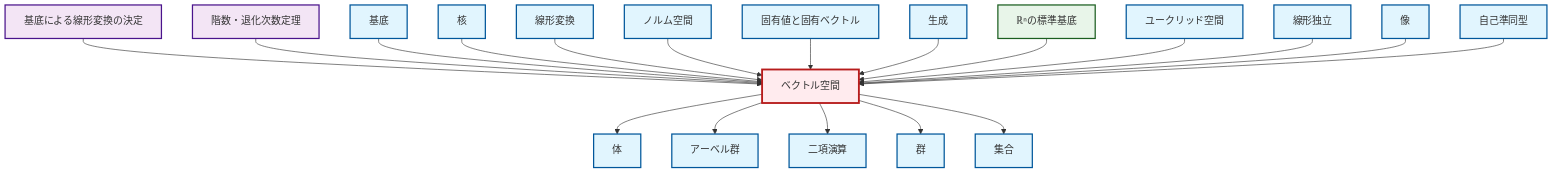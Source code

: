 graph TD
    classDef definition fill:#e1f5fe,stroke:#01579b,stroke-width:2px
    classDef theorem fill:#f3e5f5,stroke:#4a148c,stroke-width:2px
    classDef axiom fill:#fff3e0,stroke:#e65100,stroke-width:2px
    classDef example fill:#e8f5e9,stroke:#1b5e20,stroke-width:2px
    classDef current fill:#ffebee,stroke:#b71c1c,stroke-width:3px
    def-image["像"]:::definition
    def-binary-operation["二項演算"]:::definition
    def-set["集合"]:::definition
    def-normed-vector-space["ノルム空間"]:::definition
    ex-standard-basis-rn["ℝⁿの標準基底"]:::example
    thm-linear-transformation-basis["基底による線形変換の決定"]:::theorem
    def-linear-transformation["線形変換"]:::definition
    def-euclidean-space["ユークリッド空間"]:::definition
    def-group["群"]:::definition
    def-vector-space["ベクトル空間"]:::definition
    thm-rank-nullity["階数・退化次数定理"]:::theorem
    def-abelian-group["アーベル群"]:::definition
    def-field["体"]:::definition
    def-endomorphism["自己準同型"]:::definition
    def-basis["基底"]:::definition
    def-eigenvalue-eigenvector["固有値と固有ベクトル"]:::definition
    def-linear-independence["線形独立"]:::definition
    def-kernel["核"]:::definition
    def-span["生成"]:::definition
    def-vector-space --> def-field
    def-vector-space --> def-abelian-group
    thm-linear-transformation-basis --> def-vector-space
    thm-rank-nullity --> def-vector-space
    def-basis --> def-vector-space
    def-kernel --> def-vector-space
    def-linear-transformation --> def-vector-space
    def-normed-vector-space --> def-vector-space
    def-eigenvalue-eigenvector --> def-vector-space
    def-span --> def-vector-space
    ex-standard-basis-rn --> def-vector-space
    def-vector-space --> def-binary-operation
    def-euclidean-space --> def-vector-space
    def-linear-independence --> def-vector-space
    def-image --> def-vector-space
    def-vector-space --> def-group
    def-endomorphism --> def-vector-space
    def-vector-space --> def-set
    class def-vector-space current